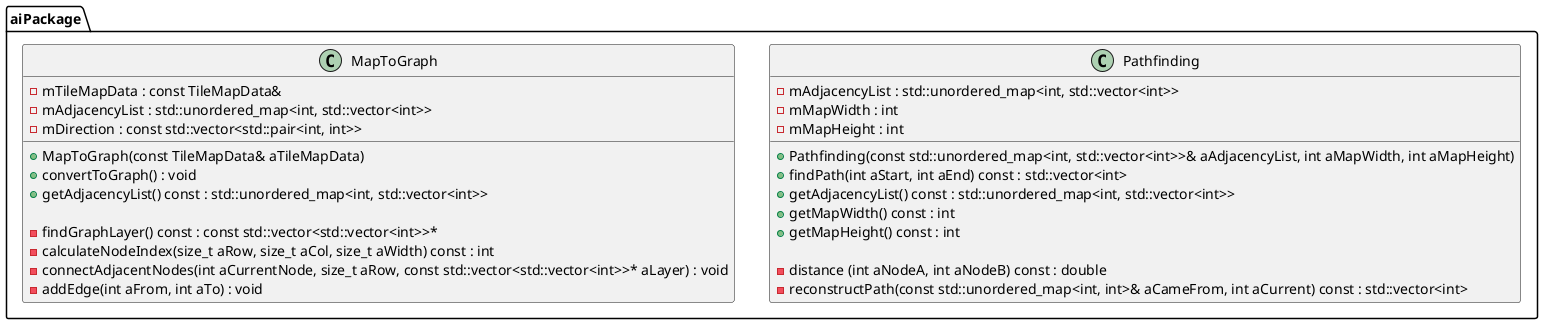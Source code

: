 @startuml aiPackage

package aiPackage {
    class Pathfinding {
        + Pathfinding(const std::unordered_map<int, std::vector<int>>& aAdjacencyList, int aMapWidth, int aMapHeight)
        + findPath(int aStart, int aEnd) const : std::vector<int> 
        + getAdjacencyList() const : std::unordered_map<int, std::vector<int>>
        + getMapWidth() const : int
        + getMapHeight() const : int

        - distance (int aNodeA, int aNodeB) const : double
        - reconstructPath(const std::unordered_map<int, int>& aCameFrom, int aCurrent) const : std::vector<int>

        - mAdjacencyList : std::unordered_map<int, std::vector<int>>
        - mMapWidth : int
        - mMapHeight : int
    }

    class MapToGraph {
        + MapToGraph(const TileMapData& aTileMapData)
        + convertToGraph() : void
        + getAdjacencyList() const : std::unordered_map<int, std::vector<int>>

        - findGraphLayer() const : const std::vector<std::vector<int>>*
        - calculateNodeIndex(size_t aRow, size_t aCol, size_t aWidth) const : int
        - connectAdjacentNodes(int aCurrentNode, size_t aRow, const std::vector<std::vector<int>>* aLayer) : void
        - addEdge(int aFrom, int aTo) : void

        - mTileMapData : const TileMapData&
        - mAdjacencyList : std::unordered_map<int, std::vector<int>>
        - mDirection : const std::vector<std::pair<int, int>>
    }
}




@enduml